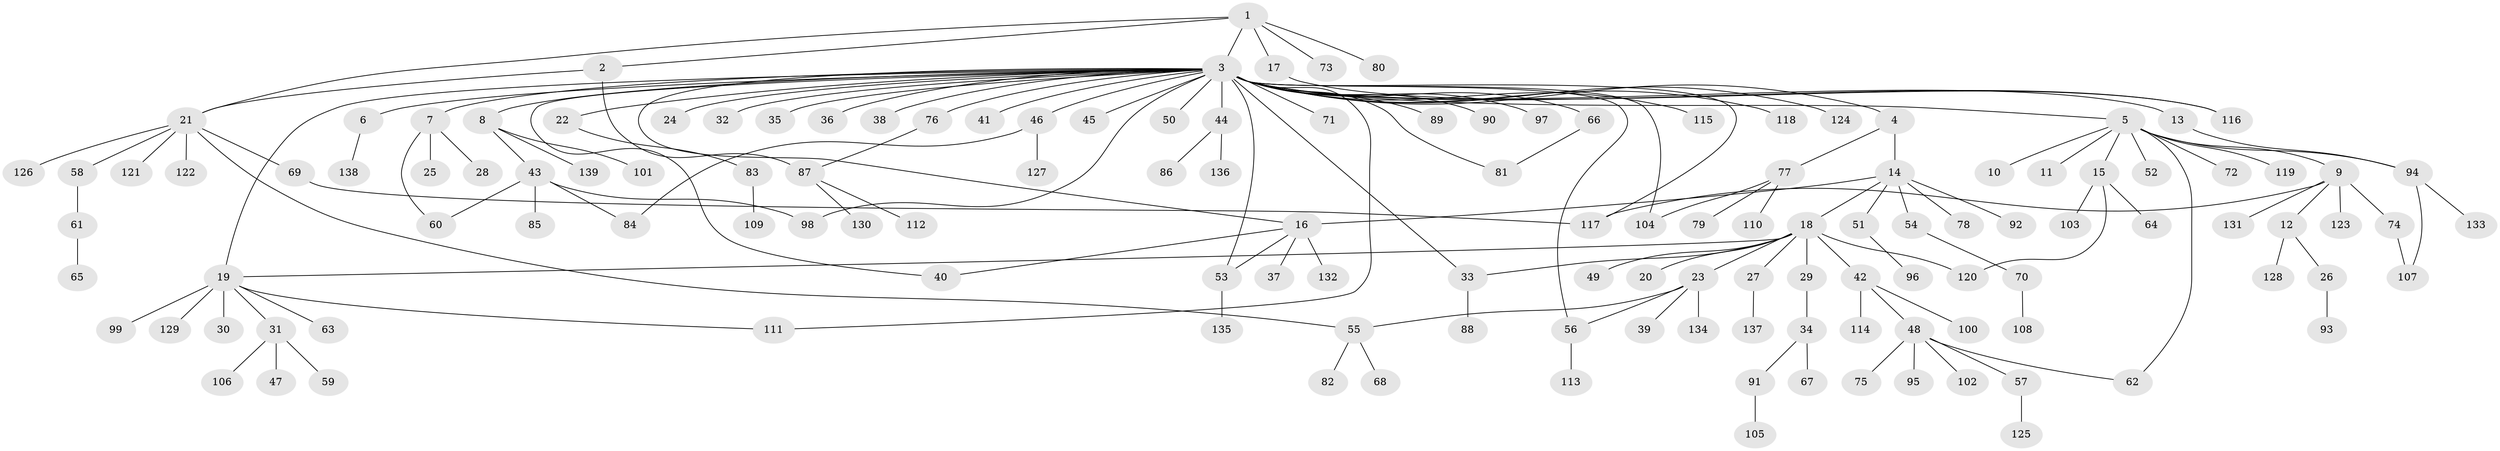 // Generated by graph-tools (version 1.1) at 2025/25/03/09/25 03:25:57]
// undirected, 139 vertices, 160 edges
graph export_dot {
graph [start="1"]
  node [color=gray90,style=filled];
  1;
  2;
  3;
  4;
  5;
  6;
  7;
  8;
  9;
  10;
  11;
  12;
  13;
  14;
  15;
  16;
  17;
  18;
  19;
  20;
  21;
  22;
  23;
  24;
  25;
  26;
  27;
  28;
  29;
  30;
  31;
  32;
  33;
  34;
  35;
  36;
  37;
  38;
  39;
  40;
  41;
  42;
  43;
  44;
  45;
  46;
  47;
  48;
  49;
  50;
  51;
  52;
  53;
  54;
  55;
  56;
  57;
  58;
  59;
  60;
  61;
  62;
  63;
  64;
  65;
  66;
  67;
  68;
  69;
  70;
  71;
  72;
  73;
  74;
  75;
  76;
  77;
  78;
  79;
  80;
  81;
  82;
  83;
  84;
  85;
  86;
  87;
  88;
  89;
  90;
  91;
  92;
  93;
  94;
  95;
  96;
  97;
  98;
  99;
  100;
  101;
  102;
  103;
  104;
  105;
  106;
  107;
  108;
  109;
  110;
  111;
  112;
  113;
  114;
  115;
  116;
  117;
  118;
  119;
  120;
  121;
  122;
  123;
  124;
  125;
  126;
  127;
  128;
  129;
  130;
  131;
  132;
  133;
  134;
  135;
  136;
  137;
  138;
  139;
  1 -- 2;
  1 -- 3;
  1 -- 17;
  1 -- 21;
  1 -- 73;
  1 -- 80;
  2 -- 21;
  2 -- 87;
  3 -- 4;
  3 -- 5;
  3 -- 6;
  3 -- 7;
  3 -- 8;
  3 -- 13;
  3 -- 16;
  3 -- 19;
  3 -- 22;
  3 -- 24;
  3 -- 32;
  3 -- 33;
  3 -- 35;
  3 -- 36;
  3 -- 38;
  3 -- 40;
  3 -- 41;
  3 -- 44;
  3 -- 45;
  3 -- 46;
  3 -- 50;
  3 -- 53;
  3 -- 56;
  3 -- 66;
  3 -- 71;
  3 -- 76;
  3 -- 81;
  3 -- 89;
  3 -- 90;
  3 -- 97;
  3 -- 98;
  3 -- 104;
  3 -- 111;
  3 -- 115;
  3 -- 116;
  3 -- 117;
  3 -- 118;
  3 -- 124;
  4 -- 14;
  4 -- 77;
  5 -- 9;
  5 -- 10;
  5 -- 11;
  5 -- 15;
  5 -- 52;
  5 -- 62;
  5 -- 72;
  5 -- 94;
  5 -- 119;
  6 -- 138;
  7 -- 25;
  7 -- 28;
  7 -- 60;
  8 -- 43;
  8 -- 101;
  8 -- 139;
  9 -- 12;
  9 -- 74;
  9 -- 117;
  9 -- 123;
  9 -- 131;
  12 -- 26;
  12 -- 128;
  13 -- 94;
  14 -- 16;
  14 -- 18;
  14 -- 51;
  14 -- 54;
  14 -- 78;
  14 -- 92;
  15 -- 64;
  15 -- 103;
  15 -- 120;
  16 -- 37;
  16 -- 40;
  16 -- 53;
  16 -- 132;
  17 -- 116;
  18 -- 19;
  18 -- 20;
  18 -- 23;
  18 -- 27;
  18 -- 29;
  18 -- 33;
  18 -- 42;
  18 -- 49;
  18 -- 120;
  19 -- 30;
  19 -- 31;
  19 -- 63;
  19 -- 99;
  19 -- 111;
  19 -- 129;
  21 -- 55;
  21 -- 58;
  21 -- 69;
  21 -- 121;
  21 -- 122;
  21 -- 126;
  22 -- 83;
  23 -- 39;
  23 -- 55;
  23 -- 56;
  23 -- 134;
  26 -- 93;
  27 -- 137;
  29 -- 34;
  31 -- 47;
  31 -- 59;
  31 -- 106;
  33 -- 88;
  34 -- 67;
  34 -- 91;
  42 -- 48;
  42 -- 100;
  42 -- 114;
  43 -- 60;
  43 -- 84;
  43 -- 85;
  43 -- 98;
  44 -- 86;
  44 -- 136;
  46 -- 84;
  46 -- 127;
  48 -- 57;
  48 -- 62;
  48 -- 75;
  48 -- 95;
  48 -- 102;
  51 -- 96;
  53 -- 135;
  54 -- 70;
  55 -- 68;
  55 -- 82;
  56 -- 113;
  57 -- 125;
  58 -- 61;
  61 -- 65;
  66 -- 81;
  69 -- 117;
  70 -- 108;
  74 -- 107;
  76 -- 87;
  77 -- 79;
  77 -- 104;
  77 -- 110;
  83 -- 109;
  87 -- 112;
  87 -- 130;
  91 -- 105;
  94 -- 107;
  94 -- 133;
}
